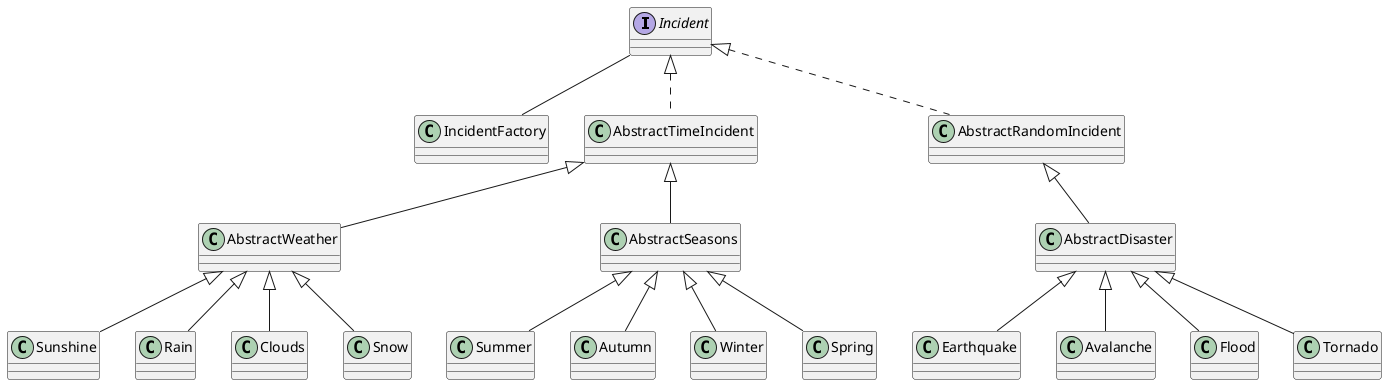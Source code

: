 @startuml

Interface Incident
class IncidentFactory
Incident -- IncidentFactory

class AbstractTimeIncident implements Incident

class AbstractWeather extends AbstractTimeIncident
class Sunshine extends AbstractWeather
class Rain extends AbstractWeather
class Clouds extends AbstractWeather
class Snow extends AbstractWeather

class AbstractSeasons extends AbstractTimeIncident
class Summer extends AbstractSeasons
class Autumn extends AbstractSeasons
class Winter extends AbstractSeasons
class Spring extends AbstractSeasons

class AbstractRandomIncident implements Incident

class AbstractDisaster extends AbstractRandomIncident
class Earthquake extends AbstractDisaster
class Avalanche extends AbstractDisaster
class Flood extends AbstractDisaster
class Tornado extends AbstractDisaster

@enduml
